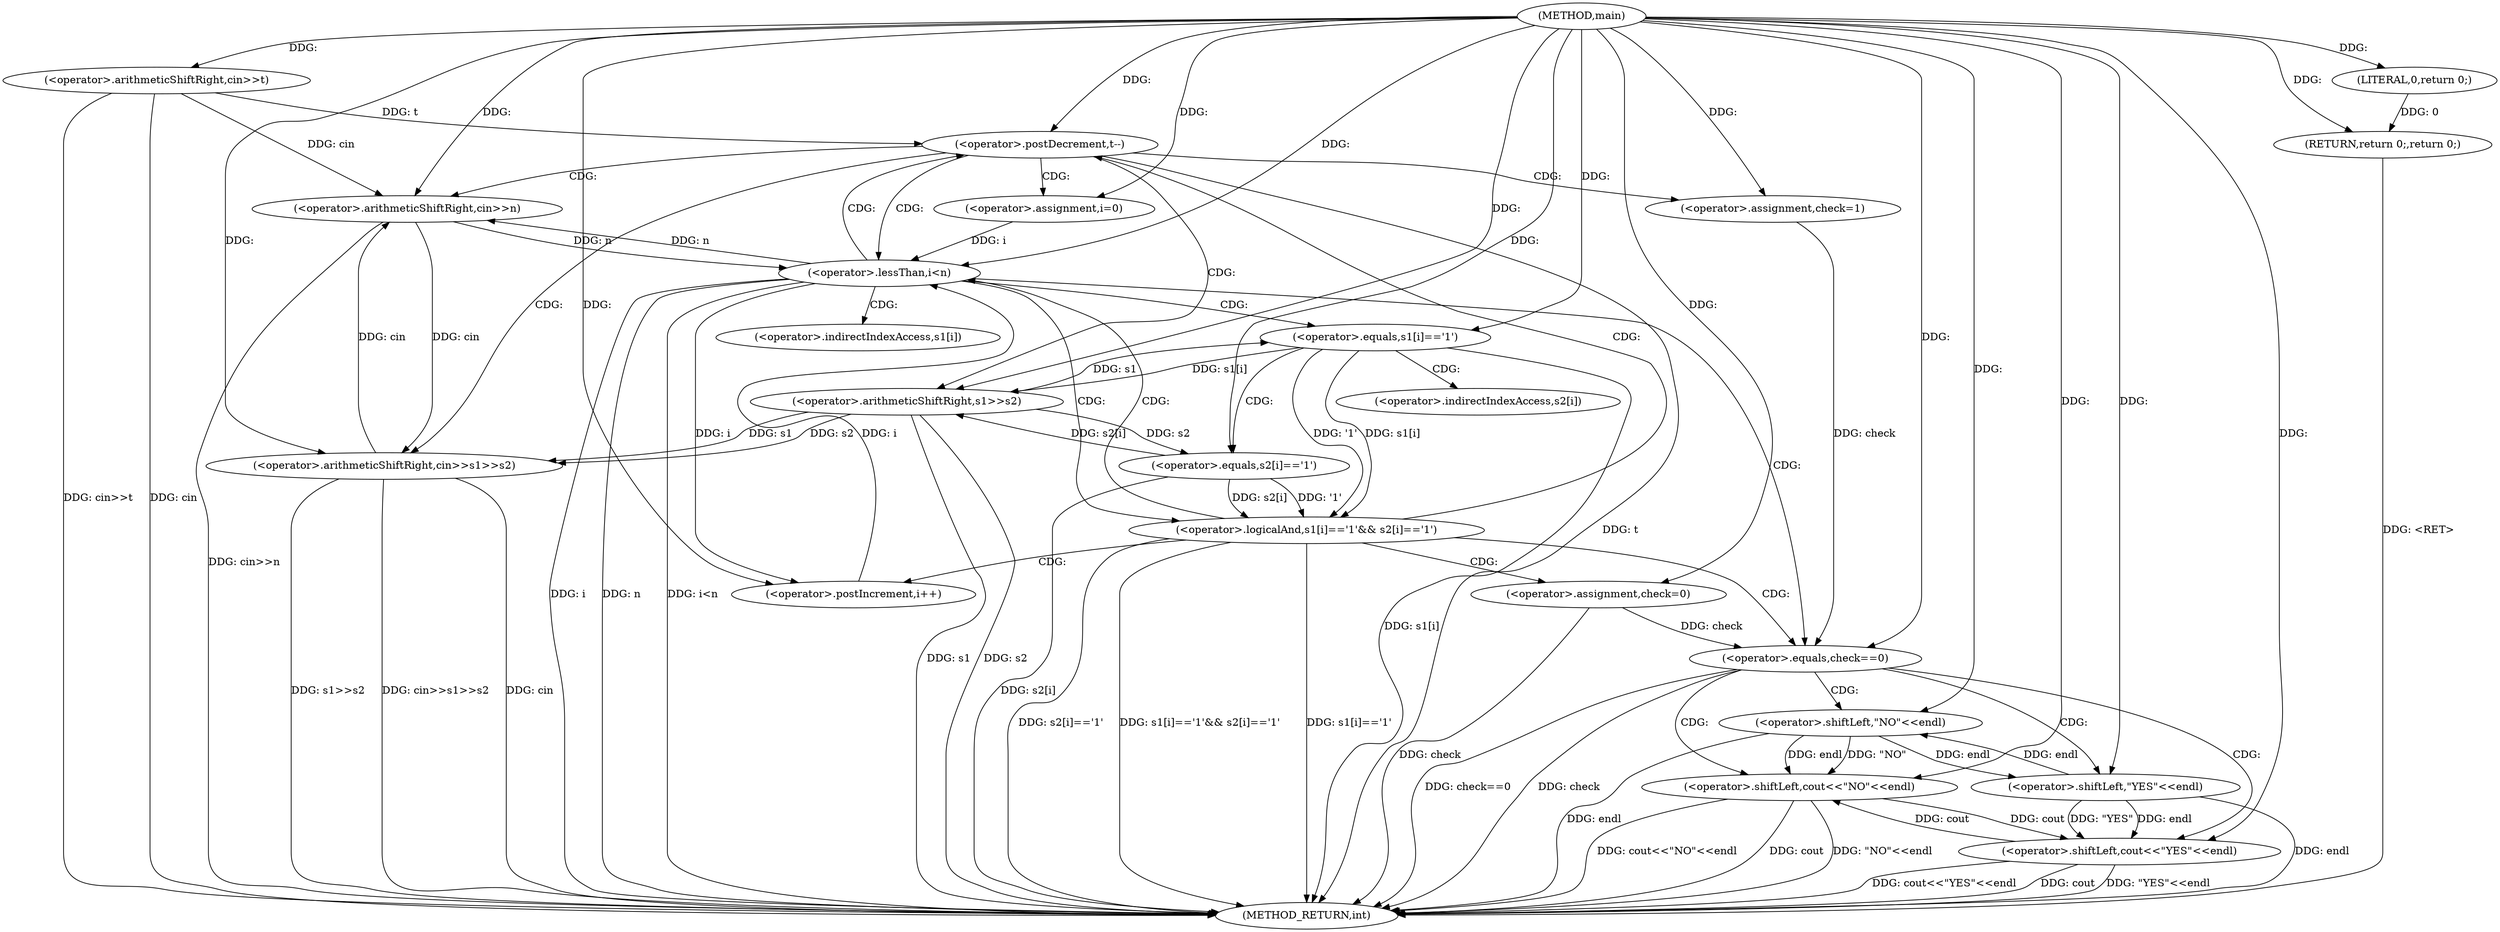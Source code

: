 digraph "main" {  
"1000101" [label = "(METHOD,main)" ]
"1000171" [label = "(METHOD_RETURN,int)" ]
"1000104" [label = "(<operator>.arithmeticShiftRight,cin>>t)" ]
"1000169" [label = "(RETURN,return 0;,return 0;)" ]
"1000108" [label = "(<operator>.postDecrement,t--)" ]
"1000170" [label = "(LITERAL,0,return 0;)" ]
"1000112" [label = "(<operator>.arithmeticShiftRight,cin>>n)" ]
"1000117" [label = "(<operator>.arithmeticShiftRight,cin>>s1>>s2)" ]
"1000123" [label = "(<operator>.assignment,check=1)" ]
"1000128" [label = "(<operator>.assignment,i=0)" ]
"1000131" [label = "(<operator>.lessThan,i<n)" ]
"1000134" [label = "(<operator>.postIncrement,i++)" ]
"1000155" [label = "(<operator>.equals,check==0)" ]
"1000158" [label = "(<operator>.shiftLeft,cout<<\"NO\"<<endl)" ]
"1000119" [label = "(<operator>.arithmeticShiftRight,s1>>s2)" ]
"1000164" [label = "(<operator>.shiftLeft,cout<<\"YES\"<<endl)" ]
"1000138" [label = "(<operator>.logicalAnd,s1[i]=='1'&& s2[i]=='1')" ]
"1000160" [label = "(<operator>.shiftLeft,\"NO\"<<endl)" ]
"1000150" [label = "(<operator>.assignment,check=0)" ]
"1000166" [label = "(<operator>.shiftLeft,\"YES\"<<endl)" ]
"1000139" [label = "(<operator>.equals,s1[i]=='1')" ]
"1000144" [label = "(<operator>.equals,s2[i]=='1')" ]
"1000140" [label = "(<operator>.indirectIndexAccess,s1[i])" ]
"1000145" [label = "(<operator>.indirectIndexAccess,s2[i])" ]
  "1000169" -> "1000171"  [ label = "DDG: <RET>"] 
  "1000104" -> "1000171"  [ label = "DDG: cin"] 
  "1000104" -> "1000171"  [ label = "DDG: cin>>t"] 
  "1000108" -> "1000171"  [ label = "DDG: t"] 
  "1000112" -> "1000171"  [ label = "DDG: cin>>n"] 
  "1000117" -> "1000171"  [ label = "DDG: cin"] 
  "1000119" -> "1000171"  [ label = "DDG: s1"] 
  "1000119" -> "1000171"  [ label = "DDG: s2"] 
  "1000117" -> "1000171"  [ label = "DDG: s1>>s2"] 
  "1000117" -> "1000171"  [ label = "DDG: cin>>s1>>s2"] 
  "1000131" -> "1000171"  [ label = "DDG: i"] 
  "1000131" -> "1000171"  [ label = "DDG: n"] 
  "1000131" -> "1000171"  [ label = "DDG: i<n"] 
  "1000139" -> "1000171"  [ label = "DDG: s1[i]"] 
  "1000138" -> "1000171"  [ label = "DDG: s1[i]=='1'"] 
  "1000144" -> "1000171"  [ label = "DDG: s2[i]"] 
  "1000138" -> "1000171"  [ label = "DDG: s2[i]=='1'"] 
  "1000138" -> "1000171"  [ label = "DDG: s1[i]=='1'&& s2[i]=='1'"] 
  "1000150" -> "1000171"  [ label = "DDG: check"] 
  "1000155" -> "1000171"  [ label = "DDG: check"] 
  "1000155" -> "1000171"  [ label = "DDG: check==0"] 
  "1000164" -> "1000171"  [ label = "DDG: cout"] 
  "1000166" -> "1000171"  [ label = "DDG: endl"] 
  "1000164" -> "1000171"  [ label = "DDG: \"YES\"<<endl"] 
  "1000164" -> "1000171"  [ label = "DDG: cout<<\"YES\"<<endl"] 
  "1000158" -> "1000171"  [ label = "DDG: cout"] 
  "1000160" -> "1000171"  [ label = "DDG: endl"] 
  "1000158" -> "1000171"  [ label = "DDG: \"NO\"<<endl"] 
  "1000158" -> "1000171"  [ label = "DDG: cout<<\"NO\"<<endl"] 
  "1000170" -> "1000169"  [ label = "DDG: 0"] 
  "1000101" -> "1000169"  [ label = "DDG: "] 
  "1000101" -> "1000104"  [ label = "DDG: "] 
  "1000101" -> "1000170"  [ label = "DDG: "] 
  "1000104" -> "1000108"  [ label = "DDG: t"] 
  "1000101" -> "1000108"  [ label = "DDG: "] 
  "1000101" -> "1000123"  [ label = "DDG: "] 
  "1000104" -> "1000112"  [ label = "DDG: cin"] 
  "1000117" -> "1000112"  [ label = "DDG: cin"] 
  "1000101" -> "1000112"  [ label = "DDG: "] 
  "1000131" -> "1000112"  [ label = "DDG: n"] 
  "1000112" -> "1000117"  [ label = "DDG: cin"] 
  "1000101" -> "1000117"  [ label = "DDG: "] 
  "1000119" -> "1000117"  [ label = "DDG: s1"] 
  "1000119" -> "1000117"  [ label = "DDG: s2"] 
  "1000101" -> "1000128"  [ label = "DDG: "] 
  "1000139" -> "1000119"  [ label = "DDG: s1[i]"] 
  "1000101" -> "1000119"  [ label = "DDG: "] 
  "1000144" -> "1000119"  [ label = "DDG: s2[i]"] 
  "1000128" -> "1000131"  [ label = "DDG: i"] 
  "1000134" -> "1000131"  [ label = "DDG: i"] 
  "1000101" -> "1000131"  [ label = "DDG: "] 
  "1000112" -> "1000131"  [ label = "DDG: n"] 
  "1000131" -> "1000134"  [ label = "DDG: i"] 
  "1000101" -> "1000134"  [ label = "DDG: "] 
  "1000123" -> "1000155"  [ label = "DDG: check"] 
  "1000150" -> "1000155"  [ label = "DDG: check"] 
  "1000101" -> "1000155"  [ label = "DDG: "] 
  "1000164" -> "1000158"  [ label = "DDG: cout"] 
  "1000101" -> "1000158"  [ label = "DDG: "] 
  "1000160" -> "1000158"  [ label = "DDG: endl"] 
  "1000160" -> "1000158"  [ label = "DDG: \"NO\""] 
  "1000101" -> "1000160"  [ label = "DDG: "] 
  "1000166" -> "1000160"  [ label = "DDG: endl"] 
  "1000158" -> "1000164"  [ label = "DDG: cout"] 
  "1000101" -> "1000164"  [ label = "DDG: "] 
  "1000166" -> "1000164"  [ label = "DDG: endl"] 
  "1000166" -> "1000164"  [ label = "DDG: \"YES\""] 
  "1000139" -> "1000138"  [ label = "DDG: '1'"] 
  "1000139" -> "1000138"  [ label = "DDG: s1[i]"] 
  "1000144" -> "1000138"  [ label = "DDG: '1'"] 
  "1000144" -> "1000138"  [ label = "DDG: s2[i]"] 
  "1000101" -> "1000150"  [ label = "DDG: "] 
  "1000101" -> "1000166"  [ label = "DDG: "] 
  "1000160" -> "1000166"  [ label = "DDG: endl"] 
  "1000119" -> "1000139"  [ label = "DDG: s1"] 
  "1000101" -> "1000139"  [ label = "DDG: "] 
  "1000119" -> "1000144"  [ label = "DDG: s2"] 
  "1000101" -> "1000144"  [ label = "DDG: "] 
  "1000108" -> "1000117"  [ label = "CDG: "] 
  "1000108" -> "1000128"  [ label = "CDG: "] 
  "1000108" -> "1000119"  [ label = "CDG: "] 
  "1000108" -> "1000112"  [ label = "CDG: "] 
  "1000108" -> "1000131"  [ label = "CDG: "] 
  "1000108" -> "1000123"  [ label = "CDG: "] 
  "1000131" -> "1000139"  [ label = "CDG: "] 
  "1000131" -> "1000155"  [ label = "CDG: "] 
  "1000131" -> "1000108"  [ label = "CDG: "] 
  "1000131" -> "1000140"  [ label = "CDG: "] 
  "1000131" -> "1000138"  [ label = "CDG: "] 
  "1000155" -> "1000164"  [ label = "CDG: "] 
  "1000155" -> "1000166"  [ label = "CDG: "] 
  "1000155" -> "1000158"  [ label = "CDG: "] 
  "1000155" -> "1000160"  [ label = "CDG: "] 
  "1000138" -> "1000150"  [ label = "CDG: "] 
  "1000138" -> "1000131"  [ label = "CDG: "] 
  "1000138" -> "1000134"  [ label = "CDG: "] 
  "1000138" -> "1000155"  [ label = "CDG: "] 
  "1000138" -> "1000108"  [ label = "CDG: "] 
  "1000139" -> "1000144"  [ label = "CDG: "] 
  "1000139" -> "1000145"  [ label = "CDG: "] 
}
